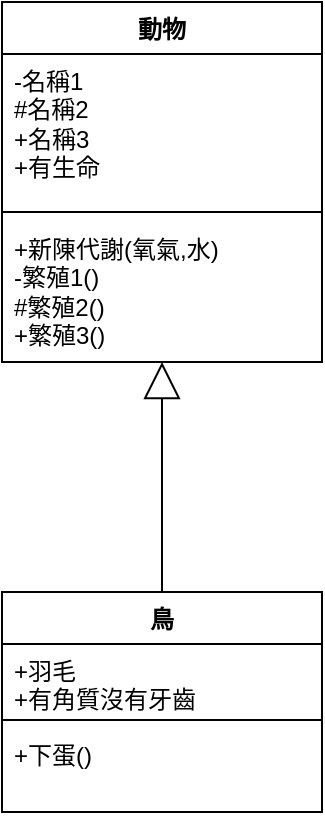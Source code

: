 <mxfile version="22.0.8" type="github">
  <diagram name="第 1 页" id="hKkizMFaHF4kn4ueuRoo">
    <mxGraphModel dx="1050" dy="1743" grid="1" gridSize="10" guides="1" tooltips="1" connect="1" arrows="1" fold="1" page="1" pageScale="1" pageWidth="827" pageHeight="1169" math="0" shadow="0">
      <root>
        <mxCell id="0" />
        <mxCell id="1" parent="0" />
        <mxCell id="qbovBTTb5bu8FlmeCGOT-15" value="動物" style="swimlane;fontStyle=1;align=center;verticalAlign=top;childLayout=stackLayout;horizontal=1;startSize=26;horizontalStack=0;resizeParent=1;resizeParentMax=0;resizeLast=0;collapsible=1;marginBottom=0;whiteSpace=wrap;html=1;" parent="1" vertex="1">
          <mxGeometry x="320" y="-510" width="160" height="180" as="geometry" />
        </mxCell>
        <mxCell id="qbovBTTb5bu8FlmeCGOT-16" value="-名稱1&lt;br&gt;#名稱2&lt;br&gt;+名稱3&lt;br&gt;+有生命" style="text;strokeColor=none;fillColor=none;align=left;verticalAlign=top;spacingLeft=4;spacingRight=4;overflow=hidden;rotatable=0;points=[[0,0.5],[1,0.5]];portConstraint=eastwest;whiteSpace=wrap;html=1;" parent="qbovBTTb5bu8FlmeCGOT-15" vertex="1">
          <mxGeometry y="26" width="160" height="74" as="geometry" />
        </mxCell>
        <mxCell id="qbovBTTb5bu8FlmeCGOT-17" value="" style="line;strokeWidth=1;fillColor=none;align=left;verticalAlign=middle;spacingTop=-1;spacingLeft=3;spacingRight=3;rotatable=0;labelPosition=right;points=[];portConstraint=eastwest;strokeColor=inherit;" parent="qbovBTTb5bu8FlmeCGOT-15" vertex="1">
          <mxGeometry y="100" width="160" height="10" as="geometry" />
        </mxCell>
        <mxCell id="qbovBTTb5bu8FlmeCGOT-18" value="+新陳代謝(氧氣,水)&lt;br&gt;-繁殖1()&lt;br&gt;#繁殖2()&lt;br&gt;+繁殖3()" style="text;strokeColor=none;fillColor=none;align=left;verticalAlign=top;spacingLeft=4;spacingRight=4;overflow=hidden;rotatable=0;points=[[0,0.5],[1,0.5]];portConstraint=eastwest;whiteSpace=wrap;html=1;" parent="qbovBTTb5bu8FlmeCGOT-15" vertex="1">
          <mxGeometry y="110" width="160" height="70" as="geometry" />
        </mxCell>
        <mxCell id="qbovBTTb5bu8FlmeCGOT-19" value="" style="endArrow=block;endSize=16;endFill=0;html=1;rounded=0;" parent="1" source="qbovBTTb5bu8FlmeCGOT-20" target="qbovBTTb5bu8FlmeCGOT-15" edge="1">
          <mxGeometry width="160" relative="1" as="geometry">
            <mxPoint x="400" y="-220" as="sourcePoint" />
            <mxPoint x="400" y="-330.004" as="targetPoint" />
          </mxGeometry>
        </mxCell>
        <mxCell id="qbovBTTb5bu8FlmeCGOT-20" value="鳥" style="swimlane;fontStyle=1;align=center;verticalAlign=top;childLayout=stackLayout;horizontal=1;startSize=26;horizontalStack=0;resizeParent=1;resizeParentMax=0;resizeLast=0;collapsible=1;marginBottom=0;whiteSpace=wrap;html=1;" parent="1" vertex="1">
          <mxGeometry x="320" y="-215" width="160" height="110" as="geometry" />
        </mxCell>
        <mxCell id="qbovBTTb5bu8FlmeCGOT-21" value="+羽毛&lt;br&gt;+有角質沒有牙齒" style="text;strokeColor=none;fillColor=none;align=left;verticalAlign=top;spacingLeft=4;spacingRight=4;overflow=hidden;rotatable=0;points=[[0,0.5],[1,0.5]];portConstraint=eastwest;whiteSpace=wrap;html=1;" parent="qbovBTTb5bu8FlmeCGOT-20" vertex="1">
          <mxGeometry y="26" width="160" height="34" as="geometry" />
        </mxCell>
        <mxCell id="qbovBTTb5bu8FlmeCGOT-22" value="" style="line;strokeWidth=1;fillColor=none;align=left;verticalAlign=middle;spacingTop=-1;spacingLeft=3;spacingRight=3;rotatable=0;labelPosition=right;points=[];portConstraint=eastwest;strokeColor=inherit;" parent="qbovBTTb5bu8FlmeCGOT-20" vertex="1">
          <mxGeometry y="60" width="160" height="8" as="geometry" />
        </mxCell>
        <mxCell id="qbovBTTb5bu8FlmeCGOT-23" value="+下蛋()" style="text;strokeColor=none;fillColor=none;align=left;verticalAlign=top;spacingLeft=4;spacingRight=4;overflow=hidden;rotatable=0;points=[[0,0.5],[1,0.5]];portConstraint=eastwest;whiteSpace=wrap;html=1;" parent="qbovBTTb5bu8FlmeCGOT-20" vertex="1">
          <mxGeometry y="68" width="160" height="42" as="geometry" />
        </mxCell>
      </root>
    </mxGraphModel>
  </diagram>
</mxfile>
